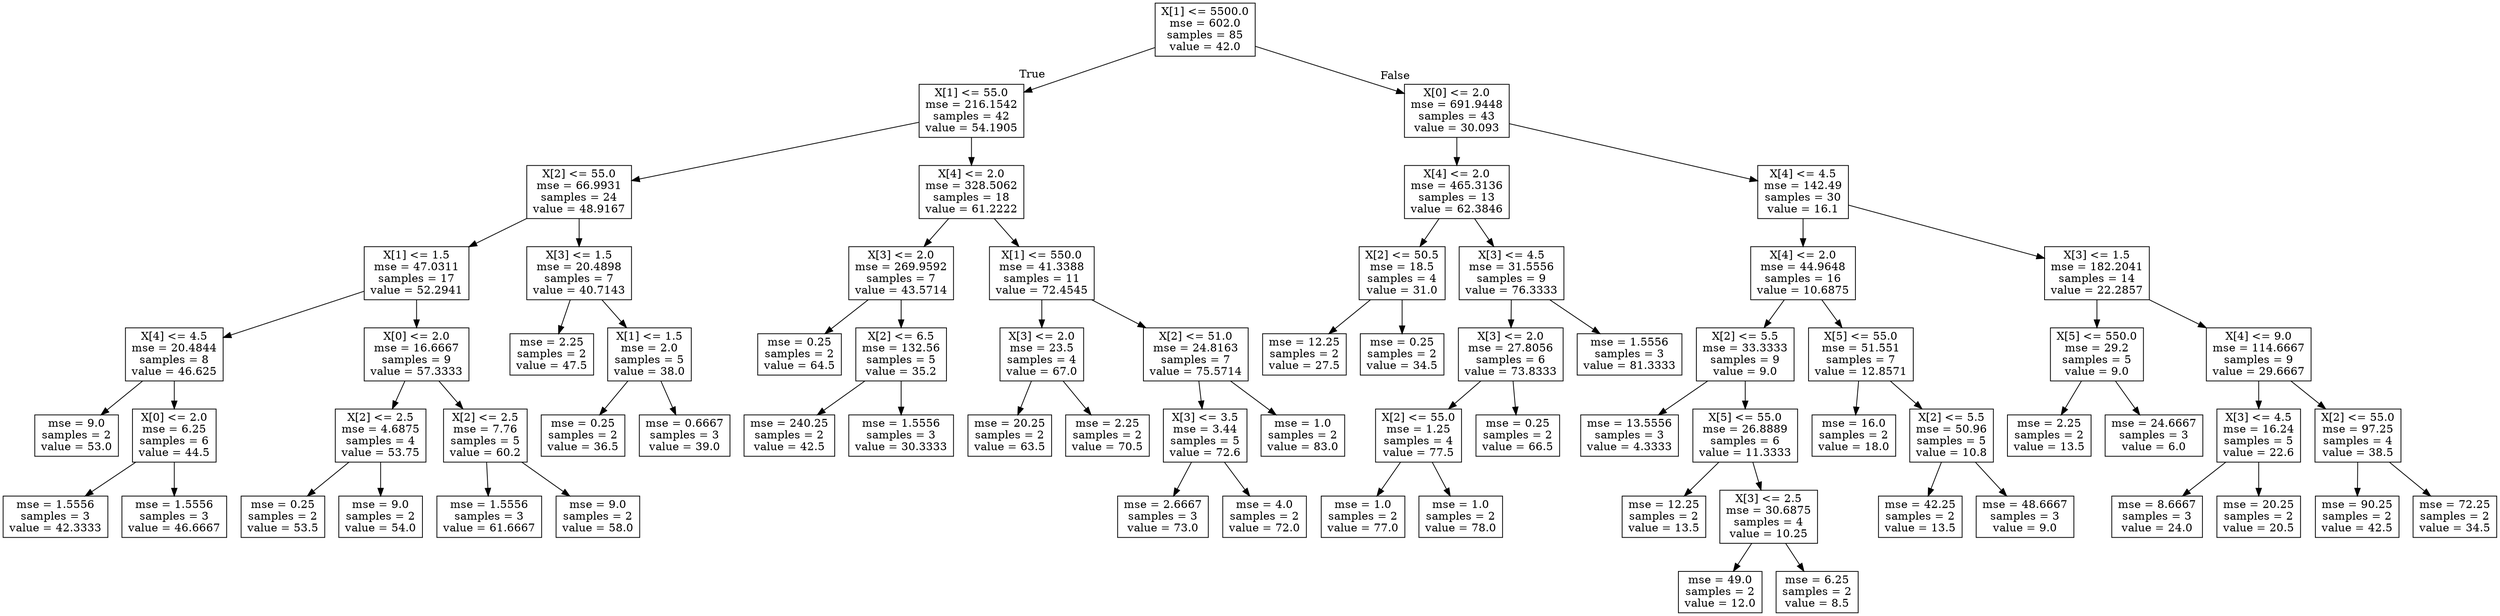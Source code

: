 digraph Tree {
node [shape=box] ;
0 [label="X[1] <= 5500.0\nmse = 602.0\nsamples = 85\nvalue = 42.0"] ;
1 [label="X[1] <= 55.0\nmse = 216.1542\nsamples = 42\nvalue = 54.1905"] ;
0 -> 1 [labeldistance=2.5, labelangle=45, headlabel="True"] ;
2 [label="X[2] <= 55.0\nmse = 66.9931\nsamples = 24\nvalue = 48.9167"] ;
1 -> 2 ;
3 [label="X[1] <= 1.5\nmse = 47.0311\nsamples = 17\nvalue = 52.2941"] ;
2 -> 3 ;
4 [label="X[4] <= 4.5\nmse = 20.4844\nsamples = 8\nvalue = 46.625"] ;
3 -> 4 ;
5 [label="mse = 9.0\nsamples = 2\nvalue = 53.0"] ;
4 -> 5 ;
6 [label="X[0] <= 2.0\nmse = 6.25\nsamples = 6\nvalue = 44.5"] ;
4 -> 6 ;
7 [label="mse = 1.5556\nsamples = 3\nvalue = 42.3333"] ;
6 -> 7 ;
8 [label="mse = 1.5556\nsamples = 3\nvalue = 46.6667"] ;
6 -> 8 ;
9 [label="X[0] <= 2.0\nmse = 16.6667\nsamples = 9\nvalue = 57.3333"] ;
3 -> 9 ;
10 [label="X[2] <= 2.5\nmse = 4.6875\nsamples = 4\nvalue = 53.75"] ;
9 -> 10 ;
11 [label="mse = 0.25\nsamples = 2\nvalue = 53.5"] ;
10 -> 11 ;
12 [label="mse = 9.0\nsamples = 2\nvalue = 54.0"] ;
10 -> 12 ;
13 [label="X[2] <= 2.5\nmse = 7.76\nsamples = 5\nvalue = 60.2"] ;
9 -> 13 ;
14 [label="mse = 1.5556\nsamples = 3\nvalue = 61.6667"] ;
13 -> 14 ;
15 [label="mse = 9.0\nsamples = 2\nvalue = 58.0"] ;
13 -> 15 ;
16 [label="X[3] <= 1.5\nmse = 20.4898\nsamples = 7\nvalue = 40.7143"] ;
2 -> 16 ;
17 [label="mse = 2.25\nsamples = 2\nvalue = 47.5"] ;
16 -> 17 ;
18 [label="X[1] <= 1.5\nmse = 2.0\nsamples = 5\nvalue = 38.0"] ;
16 -> 18 ;
19 [label="mse = 0.25\nsamples = 2\nvalue = 36.5"] ;
18 -> 19 ;
20 [label="mse = 0.6667\nsamples = 3\nvalue = 39.0"] ;
18 -> 20 ;
21 [label="X[4] <= 2.0\nmse = 328.5062\nsamples = 18\nvalue = 61.2222"] ;
1 -> 21 ;
22 [label="X[3] <= 2.0\nmse = 269.9592\nsamples = 7\nvalue = 43.5714"] ;
21 -> 22 ;
23 [label="mse = 0.25\nsamples = 2\nvalue = 64.5"] ;
22 -> 23 ;
24 [label="X[2] <= 6.5\nmse = 132.56\nsamples = 5\nvalue = 35.2"] ;
22 -> 24 ;
25 [label="mse = 240.25\nsamples = 2\nvalue = 42.5"] ;
24 -> 25 ;
26 [label="mse = 1.5556\nsamples = 3\nvalue = 30.3333"] ;
24 -> 26 ;
27 [label="X[1] <= 550.0\nmse = 41.3388\nsamples = 11\nvalue = 72.4545"] ;
21 -> 27 ;
28 [label="X[3] <= 2.0\nmse = 23.5\nsamples = 4\nvalue = 67.0"] ;
27 -> 28 ;
29 [label="mse = 20.25\nsamples = 2\nvalue = 63.5"] ;
28 -> 29 ;
30 [label="mse = 2.25\nsamples = 2\nvalue = 70.5"] ;
28 -> 30 ;
31 [label="X[2] <= 51.0\nmse = 24.8163\nsamples = 7\nvalue = 75.5714"] ;
27 -> 31 ;
32 [label="X[3] <= 3.5\nmse = 3.44\nsamples = 5\nvalue = 72.6"] ;
31 -> 32 ;
33 [label="mse = 2.6667\nsamples = 3\nvalue = 73.0"] ;
32 -> 33 ;
34 [label="mse = 4.0\nsamples = 2\nvalue = 72.0"] ;
32 -> 34 ;
35 [label="mse = 1.0\nsamples = 2\nvalue = 83.0"] ;
31 -> 35 ;
36 [label="X[0] <= 2.0\nmse = 691.9448\nsamples = 43\nvalue = 30.093"] ;
0 -> 36 [labeldistance=2.5, labelangle=-45, headlabel="False"] ;
37 [label="X[4] <= 2.0\nmse = 465.3136\nsamples = 13\nvalue = 62.3846"] ;
36 -> 37 ;
38 [label="X[2] <= 50.5\nmse = 18.5\nsamples = 4\nvalue = 31.0"] ;
37 -> 38 ;
39 [label="mse = 12.25\nsamples = 2\nvalue = 27.5"] ;
38 -> 39 ;
40 [label="mse = 0.25\nsamples = 2\nvalue = 34.5"] ;
38 -> 40 ;
41 [label="X[3] <= 4.5\nmse = 31.5556\nsamples = 9\nvalue = 76.3333"] ;
37 -> 41 ;
42 [label="X[3] <= 2.0\nmse = 27.8056\nsamples = 6\nvalue = 73.8333"] ;
41 -> 42 ;
43 [label="X[2] <= 55.0\nmse = 1.25\nsamples = 4\nvalue = 77.5"] ;
42 -> 43 ;
44 [label="mse = 1.0\nsamples = 2\nvalue = 77.0"] ;
43 -> 44 ;
45 [label="mse = 1.0\nsamples = 2\nvalue = 78.0"] ;
43 -> 45 ;
46 [label="mse = 0.25\nsamples = 2\nvalue = 66.5"] ;
42 -> 46 ;
47 [label="mse = 1.5556\nsamples = 3\nvalue = 81.3333"] ;
41 -> 47 ;
48 [label="X[4] <= 4.5\nmse = 142.49\nsamples = 30\nvalue = 16.1"] ;
36 -> 48 ;
49 [label="X[4] <= 2.0\nmse = 44.9648\nsamples = 16\nvalue = 10.6875"] ;
48 -> 49 ;
50 [label="X[2] <= 5.5\nmse = 33.3333\nsamples = 9\nvalue = 9.0"] ;
49 -> 50 ;
51 [label="mse = 13.5556\nsamples = 3\nvalue = 4.3333"] ;
50 -> 51 ;
52 [label="X[5] <= 55.0\nmse = 26.8889\nsamples = 6\nvalue = 11.3333"] ;
50 -> 52 ;
53 [label="mse = 12.25\nsamples = 2\nvalue = 13.5"] ;
52 -> 53 ;
54 [label="X[3] <= 2.5\nmse = 30.6875\nsamples = 4\nvalue = 10.25"] ;
52 -> 54 ;
55 [label="mse = 49.0\nsamples = 2\nvalue = 12.0"] ;
54 -> 55 ;
56 [label="mse = 6.25\nsamples = 2\nvalue = 8.5"] ;
54 -> 56 ;
57 [label="X[5] <= 55.0\nmse = 51.551\nsamples = 7\nvalue = 12.8571"] ;
49 -> 57 ;
58 [label="mse = 16.0\nsamples = 2\nvalue = 18.0"] ;
57 -> 58 ;
59 [label="X[2] <= 5.5\nmse = 50.96\nsamples = 5\nvalue = 10.8"] ;
57 -> 59 ;
60 [label="mse = 42.25\nsamples = 2\nvalue = 13.5"] ;
59 -> 60 ;
61 [label="mse = 48.6667\nsamples = 3\nvalue = 9.0"] ;
59 -> 61 ;
62 [label="X[3] <= 1.5\nmse = 182.2041\nsamples = 14\nvalue = 22.2857"] ;
48 -> 62 ;
63 [label="X[5] <= 550.0\nmse = 29.2\nsamples = 5\nvalue = 9.0"] ;
62 -> 63 ;
64 [label="mse = 2.25\nsamples = 2\nvalue = 13.5"] ;
63 -> 64 ;
65 [label="mse = 24.6667\nsamples = 3\nvalue = 6.0"] ;
63 -> 65 ;
66 [label="X[4] <= 9.0\nmse = 114.6667\nsamples = 9\nvalue = 29.6667"] ;
62 -> 66 ;
67 [label="X[3] <= 4.5\nmse = 16.24\nsamples = 5\nvalue = 22.6"] ;
66 -> 67 ;
68 [label="mse = 8.6667\nsamples = 3\nvalue = 24.0"] ;
67 -> 68 ;
69 [label="mse = 20.25\nsamples = 2\nvalue = 20.5"] ;
67 -> 69 ;
70 [label="X[2] <= 55.0\nmse = 97.25\nsamples = 4\nvalue = 38.5"] ;
66 -> 70 ;
71 [label="mse = 90.25\nsamples = 2\nvalue = 42.5"] ;
70 -> 71 ;
72 [label="mse = 72.25\nsamples = 2\nvalue = 34.5"] ;
70 -> 72 ;
}